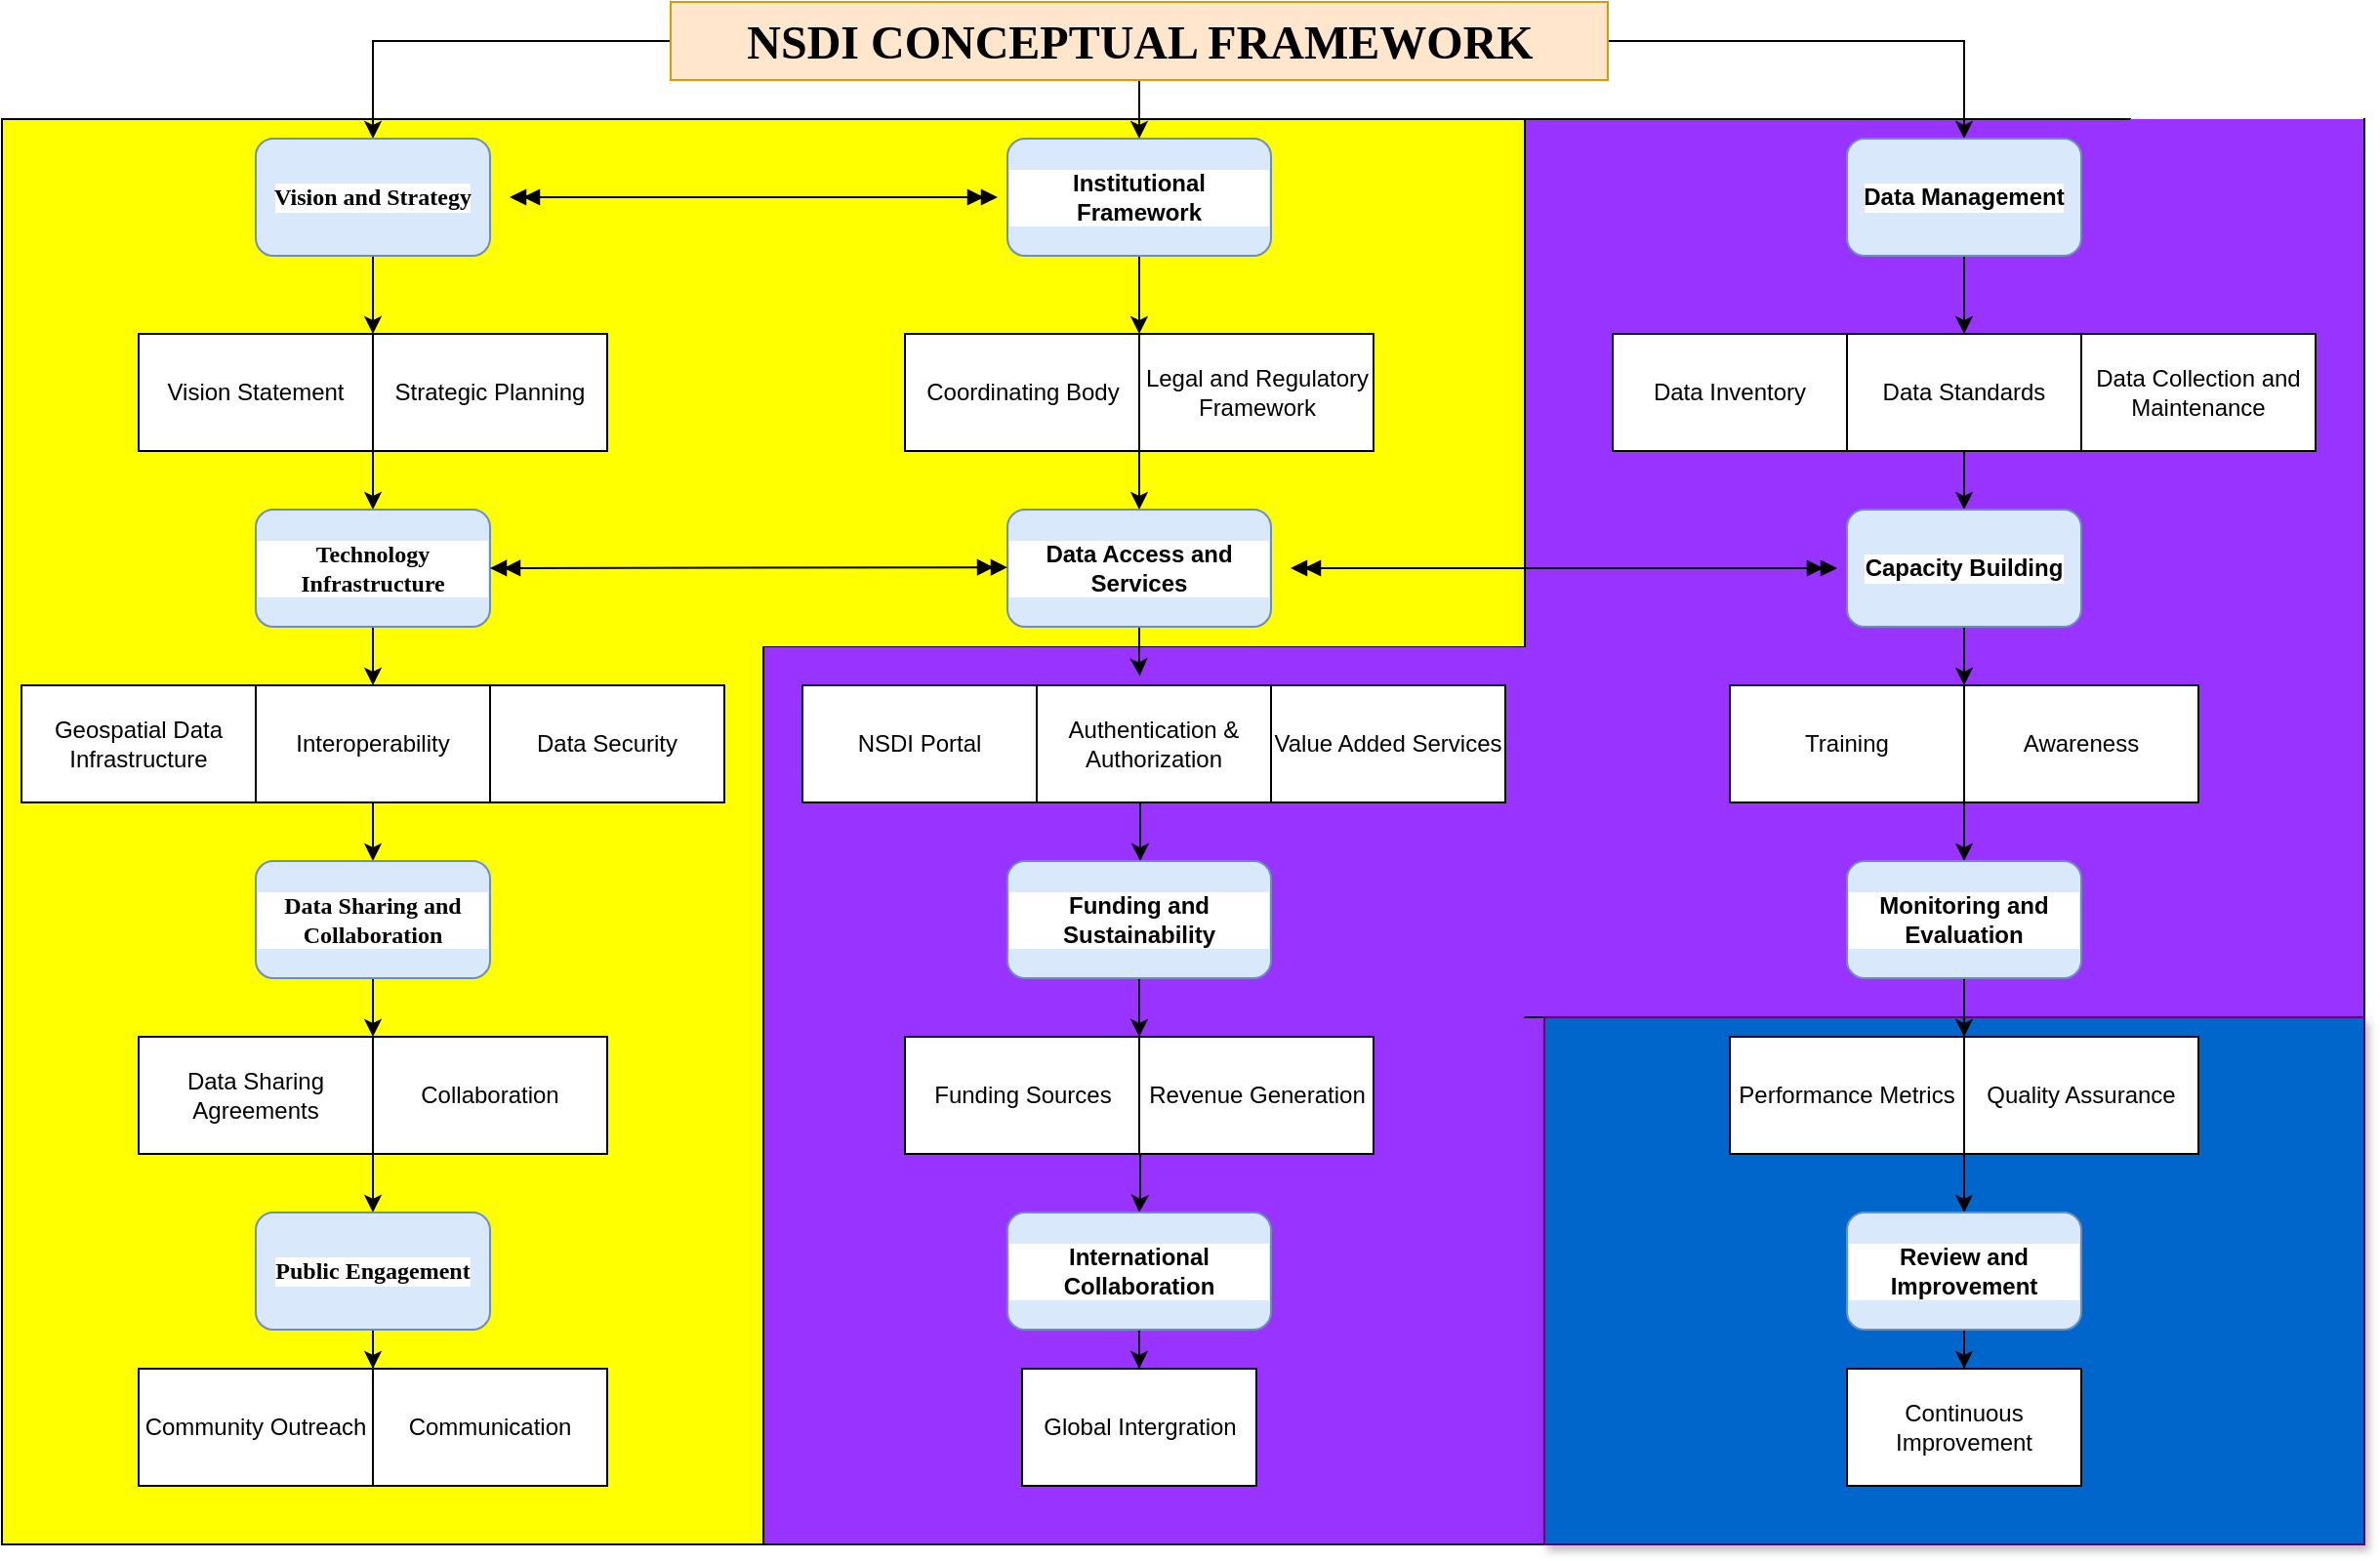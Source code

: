 <mxfile version="24.4.8" type="github">
  <diagram name="Page-1" id="AgIGCqX0SpDL4rUEXYQh">
    <mxGraphModel dx="1434" dy="752" grid="1" gridSize="10" guides="1" tooltips="1" connect="1" arrows="1" fold="1" page="1" pageScale="1" pageWidth="850" pageHeight="1100" background="#ffffff" math="0" shadow="0">
      <root>
        <mxCell id="0" />
        <mxCell id="1" parent="0" />
        <mxCell id="UnSjFTT5_NCKE2m4-x9x-133" value="" style="shape=partialRectangle;whiteSpace=wrap;html=1;top=0;left=0;fillColor=#9933FF;" vertex="1" parent="1">
          <mxGeometry x="660" y="530" width="400" height="270" as="geometry" />
        </mxCell>
        <mxCell id="UnSjFTT5_NCKE2m4-x9x-143" value="" style="shape=partialRectangle;whiteSpace=wrap;html=1;top=0;left=0;fillColor=#9933FF;" vertex="1" parent="1">
          <mxGeometry x="1050" y="70" width="430" height="460" as="geometry" />
        </mxCell>
        <mxCell id="UnSjFTT5_NCKE2m4-x9x-141" value="" style="shape=partialRectangle;whiteSpace=wrap;html=1;bottom=0;right=0;fillColor=#9933FF;" vertex="1" parent="1">
          <mxGeometry x="660" y="340" width="390" height="190" as="geometry" />
        </mxCell>
        <mxCell id="UnSjFTT5_NCKE2m4-x9x-140" value="" style="shape=partialRectangle;whiteSpace=wrap;html=1;bottom=0;right=0;fillColor=#9933FF;" vertex="1" parent="1">
          <mxGeometry x="1050" y="70" width="310" height="270" as="geometry" />
        </mxCell>
        <mxCell id="UnSjFTT5_NCKE2m4-x9x-132" value="" style="shape=partialRectangle;whiteSpace=wrap;html=1;top=0;left=0;fillColor=#9933FF;" vertex="1" parent="1">
          <mxGeometry x="1360" y="70" width="120" height="460" as="geometry" />
        </mxCell>
        <mxCell id="UnSjFTT5_NCKE2m4-x9x-122" value="" style="shape=partialRectangle;whiteSpace=wrap;html=1;bottom=0;right=0;fillColor=#FFFF00;" vertex="1" parent="1">
          <mxGeometry x="270" y="70" width="780" height="90" as="geometry" />
        </mxCell>
        <mxCell id="UnSjFTT5_NCKE2m4-x9x-123" value="" style="shape=partialRectangle;whiteSpace=wrap;html=1;bottom=0;right=0;fillColor=#FFFF00;rotation=-90;" vertex="1" parent="1">
          <mxGeometry x="-20" y="450" width="640" height="60" as="geometry" />
        </mxCell>
        <mxCell id="UnSjFTT5_NCKE2m4-x9x-130" value="" style="shape=partialRectangle;whiteSpace=wrap;html=1;top=0;left=0;fillColor=#FFFF00;" vertex="1" parent="1">
          <mxGeometry x="660" y="70" width="390" height="270" as="geometry" />
        </mxCell>
        <mxCell id="UnSjFTT5_NCKE2m4-x9x-128" value="" style="shape=partialRectangle;whiteSpace=wrap;html=1;top=0;left=0;fillColor=#FFFF00;" vertex="1" parent="1">
          <mxGeometry x="280" y="340" width="380" height="460" as="geometry" />
        </mxCell>
        <mxCell id="UnSjFTT5_NCKE2m4-x9x-126" value="" style="shape=partialRectangle;whiteSpace=wrap;html=1;bottom=0;right=0;fillColor=#FFFF00;rotation=0;direction=south;" vertex="1" parent="1">
          <mxGeometry x="330" y="70" width="720" height="270" as="geometry" />
        </mxCell>
        <mxCell id="UnSjFTT5_NCKE2m4-x9x-94" value="" style="verticalLabelPosition=bottom;verticalAlign=top;html=1;shape=mxgraph.basic.rect;fillColor2=none;strokeWidth=1;size=20;indent=5;strokeColor=#660066;shadow=1;fillColor=#0066CC;" vertex="1" parent="1">
          <mxGeometry x="1060" y="530" width="420" height="270" as="geometry" />
        </mxCell>
        <mxCell id="UnSjFTT5_NCKE2m4-x9x-1" value="" style="edgeStyle=orthogonalEdgeStyle;rounded=0;orthogonalLoop=1;jettySize=auto;html=1;" edge="1" parent="1" source="UnSjFTT5_NCKE2m4-x9x-4" target="UnSjFTT5_NCKE2m4-x9x-8">
          <mxGeometry relative="1" as="geometry" />
        </mxCell>
        <mxCell id="UnSjFTT5_NCKE2m4-x9x-2" style="edgeStyle=orthogonalEdgeStyle;rounded=0;orthogonalLoop=1;jettySize=auto;html=1;entryX=0.5;entryY=0;entryDx=0;entryDy=0;" edge="1" parent="1" source="UnSjFTT5_NCKE2m4-x9x-4" target="UnSjFTT5_NCKE2m4-x9x-6">
          <mxGeometry relative="1" as="geometry">
            <mxPoint x="490" y="70" as="targetPoint" />
          </mxGeometry>
        </mxCell>
        <mxCell id="UnSjFTT5_NCKE2m4-x9x-3" style="edgeStyle=orthogonalEdgeStyle;rounded=0;orthogonalLoop=1;jettySize=auto;html=1;entryX=0.5;entryY=0;entryDx=0;entryDy=0;" edge="1" parent="1" source="UnSjFTT5_NCKE2m4-x9x-4" target="UnSjFTT5_NCKE2m4-x9x-10">
          <mxGeometry relative="1" as="geometry" />
        </mxCell>
        <mxCell id="UnSjFTT5_NCKE2m4-x9x-4" value="&lt;h1 style=&quot;margin-top: 0px;&quot;&gt;&lt;font face=&quot;Georgia&quot;&gt;NSDI CONCEPTUAL FRAMEWORK&lt;/font&gt;&lt;/h1&gt;" style="text;html=1;whiteSpace=wrap;overflow=hidden;rounded=0;fillColor=#ffe6cc;strokeColor=#d79b00;align=center;" vertex="1" parent="1">
          <mxGeometry x="612.5" y="10" width="480" height="40" as="geometry" />
        </mxCell>
        <mxCell id="UnSjFTT5_NCKE2m4-x9x-5" style="edgeStyle=orthogonalEdgeStyle;rounded=0;orthogonalLoop=1;jettySize=auto;html=1;entryX=0;entryY=0;entryDx=0;entryDy=0;" edge="1" parent="1" source="UnSjFTT5_NCKE2m4-x9x-6" target="UnSjFTT5_NCKE2m4-x9x-13">
          <mxGeometry relative="1" as="geometry">
            <mxPoint x="460" y="160" as="targetPoint" />
          </mxGeometry>
        </mxCell>
        <mxCell id="UnSjFTT5_NCKE2m4-x9x-6" value="&lt;font face=&quot;Georgia&quot;&gt;Vision and Strategy&lt;/font&gt;" style="rounded=1;whiteSpace=wrap;html=1;fontStyle=1;labelBackgroundColor=default;fillColor=#dae8fc;strokeColor=#6c8ebf;" vertex="1" parent="1">
          <mxGeometry x="400" y="80" width="120" height="60" as="geometry" />
        </mxCell>
        <mxCell id="UnSjFTT5_NCKE2m4-x9x-7" value="" style="edgeStyle=orthogonalEdgeStyle;rounded=0;orthogonalLoop=1;jettySize=auto;html=1;entryX=0;entryY=0;entryDx=0;entryDy=0;" edge="1" parent="1" source="UnSjFTT5_NCKE2m4-x9x-8" target="UnSjFTT5_NCKE2m4-x9x-16">
          <mxGeometry relative="1" as="geometry" />
        </mxCell>
        <mxCell id="UnSjFTT5_NCKE2m4-x9x-8" value="Institutional Framework" style="rounded=1;whiteSpace=wrap;html=1;fontFamily=Helvetica;fontStyle=1;labelBackgroundColor=default;fillColor=#dae8fc;strokeColor=#6c8ebf;" vertex="1" parent="1">
          <mxGeometry x="785" y="80" width="135" height="60" as="geometry" />
        </mxCell>
        <mxCell id="UnSjFTT5_NCKE2m4-x9x-9" value="" style="edgeStyle=orthogonalEdgeStyle;rounded=0;orthogonalLoop=1;jettySize=auto;html=1;" edge="1" parent="1" source="UnSjFTT5_NCKE2m4-x9x-10" target="UnSjFTT5_NCKE2m4-x9x-18">
          <mxGeometry relative="1" as="geometry" />
        </mxCell>
        <mxCell id="UnSjFTT5_NCKE2m4-x9x-10" value="Data Management" style="rounded=1;whiteSpace=wrap;html=1;fontStyle=1;labelBackgroundColor=default;fillColor=#dae8fc;strokeColor=#6c8ebf;" vertex="1" parent="1">
          <mxGeometry x="1215" y="80" width="120" height="60" as="geometry" />
        </mxCell>
        <mxCell id="UnSjFTT5_NCKE2m4-x9x-11" value="Vision Statement" style="rounded=0;whiteSpace=wrap;html=1;" vertex="1" parent="1">
          <mxGeometry x="340" y="180" width="120" height="60" as="geometry" />
        </mxCell>
        <mxCell id="UnSjFTT5_NCKE2m4-x9x-12" value="" style="edgeStyle=orthogonalEdgeStyle;rounded=0;orthogonalLoop=1;jettySize=auto;html=1;" edge="1" parent="1" source="UnSjFTT5_NCKE2m4-x9x-13" target="UnSjFTT5_NCKE2m4-x9x-22">
          <mxGeometry relative="1" as="geometry">
            <Array as="points">
              <mxPoint x="460" y="250" />
              <mxPoint x="460" y="250" />
            </Array>
          </mxGeometry>
        </mxCell>
        <mxCell id="UnSjFTT5_NCKE2m4-x9x-13" value="Strategic Planning" style="rounded=0;whiteSpace=wrap;html=1;" vertex="1" parent="1">
          <mxGeometry x="460" y="180" width="120" height="60" as="geometry" />
        </mxCell>
        <mxCell id="UnSjFTT5_NCKE2m4-x9x-14" value="Coordinating Body" style="rounded=0;whiteSpace=wrap;html=1;" vertex="1" parent="1">
          <mxGeometry x="732.5" y="180" width="120" height="60" as="geometry" />
        </mxCell>
        <mxCell id="UnSjFTT5_NCKE2m4-x9x-15" value="" style="edgeStyle=orthogonalEdgeStyle;rounded=0;orthogonalLoop=1;jettySize=auto;html=1;exitX=0;exitY=1;exitDx=0;exitDy=0;" edge="1" parent="1" source="UnSjFTT5_NCKE2m4-x9x-16" target="UnSjFTT5_NCKE2m4-x9x-24">
          <mxGeometry relative="1" as="geometry" />
        </mxCell>
        <mxCell id="UnSjFTT5_NCKE2m4-x9x-16" value="Legal and Regulatory Framework" style="rounded=0;whiteSpace=wrap;html=1;" vertex="1" parent="1">
          <mxGeometry x="852.5" y="180" width="120" height="60" as="geometry" />
        </mxCell>
        <mxCell id="UnSjFTT5_NCKE2m4-x9x-17" value="" style="edgeStyle=orthogonalEdgeStyle;rounded=0;orthogonalLoop=1;jettySize=auto;html=1;" edge="1" parent="1" source="UnSjFTT5_NCKE2m4-x9x-18" target="UnSjFTT5_NCKE2m4-x9x-26">
          <mxGeometry relative="1" as="geometry" />
        </mxCell>
        <mxCell id="UnSjFTT5_NCKE2m4-x9x-18" value="Data Standards" style="rounded=0;whiteSpace=wrap;html=1;" vertex="1" parent="1">
          <mxGeometry x="1215" y="180" width="120" height="60" as="geometry" />
        </mxCell>
        <mxCell id="UnSjFTT5_NCKE2m4-x9x-19" value="Data Inventory" style="rounded=0;whiteSpace=wrap;html=1;" vertex="1" parent="1">
          <mxGeometry x="1095" y="180" width="120" height="60" as="geometry" />
        </mxCell>
        <mxCell id="UnSjFTT5_NCKE2m4-x9x-20" value="Data Collection and Maintenance" style="rounded=0;whiteSpace=wrap;html=1;" vertex="1" parent="1">
          <mxGeometry x="1335" y="180" width="120" height="60" as="geometry" />
        </mxCell>
        <mxCell id="UnSjFTT5_NCKE2m4-x9x-21" value="" style="edgeStyle=orthogonalEdgeStyle;rounded=0;orthogonalLoop=1;jettySize=auto;html=1;entryX=0.5;entryY=0;entryDx=0;entryDy=0;" edge="1" parent="1" source="UnSjFTT5_NCKE2m4-x9x-22" target="UnSjFTT5_NCKE2m4-x9x-29">
          <mxGeometry relative="1" as="geometry" />
        </mxCell>
        <mxCell id="UnSjFTT5_NCKE2m4-x9x-22" value="&lt;font face=&quot;Georgia&quot;&gt;Technology Infrastructure&lt;/font&gt;" style="rounded=1;whiteSpace=wrap;html=1;fontStyle=1;labelBackgroundColor=default;fillColor=#dae8fc;strokeColor=#6c8ebf;" vertex="1" parent="1">
          <mxGeometry x="400" y="270" width="120" height="60" as="geometry" />
        </mxCell>
        <mxCell id="UnSjFTT5_NCKE2m4-x9x-23" value="" style="edgeStyle=orthogonalEdgeStyle;rounded=0;orthogonalLoop=1;jettySize=auto;html=1;entryX=0.44;entryY=-0.08;entryDx=0;entryDy=0;entryPerimeter=0;" edge="1" parent="1" source="UnSjFTT5_NCKE2m4-x9x-24" target="UnSjFTT5_NCKE2m4-x9x-33">
          <mxGeometry relative="1" as="geometry">
            <Array as="points">
              <mxPoint x="853" y="350" />
              <mxPoint x="853" y="350" />
            </Array>
          </mxGeometry>
        </mxCell>
        <mxCell id="UnSjFTT5_NCKE2m4-x9x-24" value="Data Access and Services" style="rounded=1;whiteSpace=wrap;html=1;fontFamily=Helvetica;fontStyle=1;labelBackgroundColor=default;fillColor=#dae8fc;strokeColor=#6c8ebf;" vertex="1" parent="1">
          <mxGeometry x="785" y="270" width="135" height="60" as="geometry" />
        </mxCell>
        <mxCell id="UnSjFTT5_NCKE2m4-x9x-25" value="" style="edgeStyle=orthogonalEdgeStyle;rounded=0;orthogonalLoop=1;jettySize=auto;html=1;" edge="1" parent="1" source="UnSjFTT5_NCKE2m4-x9x-26" target="UnSjFTT5_NCKE2m4-x9x-37">
          <mxGeometry relative="1" as="geometry">
            <Array as="points">
              <mxPoint x="1275" y="360" />
              <mxPoint x="1275" y="360" />
            </Array>
          </mxGeometry>
        </mxCell>
        <mxCell id="UnSjFTT5_NCKE2m4-x9x-26" value="Capacity Building" style="rounded=1;whiteSpace=wrap;html=1;fontStyle=1;labelBackgroundColor=default;fillColor=#dae8fc;strokeColor=#6c8ebf;" vertex="1" parent="1">
          <mxGeometry x="1215" y="270" width="120" height="60" as="geometry" />
        </mxCell>
        <mxCell id="UnSjFTT5_NCKE2m4-x9x-27" value="Geospatial Data Infrastructure" style="rounded=0;whiteSpace=wrap;html=1;" vertex="1" parent="1">
          <mxGeometry x="280" y="360" width="120" height="60" as="geometry" />
        </mxCell>
        <mxCell id="UnSjFTT5_NCKE2m4-x9x-28" value="" style="edgeStyle=orthogonalEdgeStyle;rounded=0;orthogonalLoop=1;jettySize=auto;html=1;" edge="1" parent="1" source="UnSjFTT5_NCKE2m4-x9x-29" target="UnSjFTT5_NCKE2m4-x9x-39">
          <mxGeometry relative="1" as="geometry" />
        </mxCell>
        <mxCell id="UnSjFTT5_NCKE2m4-x9x-29" value="Interoperability" style="rounded=0;whiteSpace=wrap;html=1;" vertex="1" parent="1">
          <mxGeometry x="400" y="360" width="120" height="60" as="geometry" />
        </mxCell>
        <mxCell id="UnSjFTT5_NCKE2m4-x9x-30" value="Data Security" style="rounded=0;whiteSpace=wrap;html=1;" vertex="1" parent="1">
          <mxGeometry x="520" y="360" width="120" height="60" as="geometry" />
        </mxCell>
        <mxCell id="UnSjFTT5_NCKE2m4-x9x-31" value="Value Added Services" style="rounded=0;whiteSpace=wrap;html=1;" vertex="1" parent="1">
          <mxGeometry x="920" y="360" width="120" height="60" as="geometry" />
        </mxCell>
        <mxCell id="UnSjFTT5_NCKE2m4-x9x-32" value="" style="edgeStyle=orthogonalEdgeStyle;rounded=0;orthogonalLoop=1;jettySize=auto;html=1;" edge="1" parent="1" source="UnSjFTT5_NCKE2m4-x9x-33" target="UnSjFTT5_NCKE2m4-x9x-41">
          <mxGeometry relative="1" as="geometry">
            <Array as="points">
              <mxPoint x="853" y="440" />
              <mxPoint x="853" y="440" />
            </Array>
          </mxGeometry>
        </mxCell>
        <mxCell id="UnSjFTT5_NCKE2m4-x9x-33" value="Authentication &amp;amp; Authorization" style="rounded=0;whiteSpace=wrap;html=1;" vertex="1" parent="1">
          <mxGeometry x="800" y="360" width="120" height="60" as="geometry" />
        </mxCell>
        <mxCell id="UnSjFTT5_NCKE2m4-x9x-34" value="NSDI Portal" style="rounded=0;whiteSpace=wrap;html=1;" vertex="1" parent="1">
          <mxGeometry x="680" y="360" width="120" height="60" as="geometry" />
        </mxCell>
        <mxCell id="UnSjFTT5_NCKE2m4-x9x-35" value="" style="edgeStyle=orthogonalEdgeStyle;rounded=0;orthogonalLoop=1;jettySize=auto;html=1;" edge="1" parent="1" source="UnSjFTT5_NCKE2m4-x9x-36" target="UnSjFTT5_NCKE2m4-x9x-43">
          <mxGeometry relative="1" as="geometry">
            <Array as="points">
              <mxPoint x="1275" y="430" />
              <mxPoint x="1275" y="430" />
            </Array>
          </mxGeometry>
        </mxCell>
        <mxCell id="UnSjFTT5_NCKE2m4-x9x-36" value="Awareness" style="rounded=0;whiteSpace=wrap;html=1;" vertex="1" parent="1">
          <mxGeometry x="1275" y="360" width="120" height="60" as="geometry" />
        </mxCell>
        <mxCell id="UnSjFTT5_NCKE2m4-x9x-37" value="Training" style="rounded=0;whiteSpace=wrap;html=1;" vertex="1" parent="1">
          <mxGeometry x="1155" y="360" width="120" height="60" as="geometry" />
        </mxCell>
        <mxCell id="UnSjFTT5_NCKE2m4-x9x-38" value="" style="edgeStyle=orthogonalEdgeStyle;rounded=0;orthogonalLoop=1;jettySize=auto;html=1;entryX=0;entryY=0;entryDx=0;entryDy=0;" edge="1" parent="1" source="UnSjFTT5_NCKE2m4-x9x-39" target="UnSjFTT5_NCKE2m4-x9x-46">
          <mxGeometry relative="1" as="geometry" />
        </mxCell>
        <mxCell id="UnSjFTT5_NCKE2m4-x9x-39" value="&lt;font face=&quot;Georgia&quot;&gt;Data Sharing and Collaboration&lt;/font&gt;" style="rounded=1;whiteSpace=wrap;html=1;fontStyle=1;labelBackgroundColor=default;fillColor=#dae8fc;strokeColor=#6c8ebf;" vertex="1" parent="1">
          <mxGeometry x="400" y="450" width="120" height="60" as="geometry" />
        </mxCell>
        <mxCell id="UnSjFTT5_NCKE2m4-x9x-40" value="" style="edgeStyle=orthogonalEdgeStyle;rounded=0;orthogonalLoop=1;jettySize=auto;html=1;entryX=0;entryY=0;entryDx=0;entryDy=0;" edge="1" parent="1" source="UnSjFTT5_NCKE2m4-x9x-41" target="UnSjFTT5_NCKE2m4-x9x-52">
          <mxGeometry relative="1" as="geometry" />
        </mxCell>
        <mxCell id="UnSjFTT5_NCKE2m4-x9x-41" value="Funding and Sustainability" style="rounded=1;whiteSpace=wrap;html=1;fontFamily=Helvetica;fontStyle=1;labelBackgroundColor=default;fillColor=#dae8fc;strokeColor=#6c8ebf;" vertex="1" parent="1">
          <mxGeometry x="785" y="450" width="135" height="60" as="geometry" />
        </mxCell>
        <mxCell id="UnSjFTT5_NCKE2m4-x9x-42" value="" style="edgeStyle=orthogonalEdgeStyle;rounded=0;orthogonalLoop=1;jettySize=auto;html=1;" edge="1" parent="1" source="UnSjFTT5_NCKE2m4-x9x-43" target="UnSjFTT5_NCKE2m4-x9x-49">
          <mxGeometry relative="1" as="geometry">
            <Array as="points">
              <mxPoint x="1275" y="530" />
              <mxPoint x="1275" y="530" />
            </Array>
          </mxGeometry>
        </mxCell>
        <mxCell id="UnSjFTT5_NCKE2m4-x9x-43" value="Monitoring and Evaluation" style="rounded=1;whiteSpace=wrap;html=1;fontStyle=1;labelBackgroundColor=default;fillColor=#dae8fc;strokeColor=#6c8ebf;" vertex="1" parent="1">
          <mxGeometry x="1215" y="450" width="120" height="60" as="geometry" />
        </mxCell>
        <mxCell id="UnSjFTT5_NCKE2m4-x9x-44" value="Data Sharing Agreements" style="rounded=0;whiteSpace=wrap;html=1;" vertex="1" parent="1">
          <mxGeometry x="340" y="540" width="120" height="60" as="geometry" />
        </mxCell>
        <mxCell id="UnSjFTT5_NCKE2m4-x9x-45" value="" style="edgeStyle=orthogonalEdgeStyle;rounded=0;orthogonalLoop=1;jettySize=auto;html=1;entryX=0.5;entryY=0;entryDx=0;entryDy=0;exitX=0;exitY=1;exitDx=0;exitDy=0;" edge="1" parent="1" source="UnSjFTT5_NCKE2m4-x9x-46" target="UnSjFTT5_NCKE2m4-x9x-54">
          <mxGeometry relative="1" as="geometry" />
        </mxCell>
        <mxCell id="UnSjFTT5_NCKE2m4-x9x-46" value="Collaboration" style="rounded=0;whiteSpace=wrap;html=1;" vertex="1" parent="1">
          <mxGeometry x="460" y="540" width="120" height="60" as="geometry" />
        </mxCell>
        <mxCell id="UnSjFTT5_NCKE2m4-x9x-47" value="Performance Metrics" style="rounded=0;whiteSpace=wrap;html=1;" vertex="1" parent="1">
          <mxGeometry x="1155" y="540" width="120" height="60" as="geometry" />
        </mxCell>
        <mxCell id="UnSjFTT5_NCKE2m4-x9x-48" value="" style="edgeStyle=orthogonalEdgeStyle;rounded=0;orthogonalLoop=1;jettySize=auto;html=1;" edge="1" parent="1" source="UnSjFTT5_NCKE2m4-x9x-49" target="UnSjFTT5_NCKE2m4-x9x-58">
          <mxGeometry relative="1" as="geometry">
            <Array as="points">
              <mxPoint x="1275" y="610" />
              <mxPoint x="1275" y="610" />
            </Array>
          </mxGeometry>
        </mxCell>
        <mxCell id="UnSjFTT5_NCKE2m4-x9x-49" value="Quality Assurance" style="rounded=0;whiteSpace=wrap;html=1;" vertex="1" parent="1">
          <mxGeometry x="1275" y="540" width="120" height="60" as="geometry" />
        </mxCell>
        <mxCell id="UnSjFTT5_NCKE2m4-x9x-50" value="Funding Sources" style="rounded=0;whiteSpace=wrap;html=1;" vertex="1" parent="1">
          <mxGeometry x="732.5" y="540" width="120" height="60" as="geometry" />
        </mxCell>
        <mxCell id="UnSjFTT5_NCKE2m4-x9x-51" value="" style="edgeStyle=orthogonalEdgeStyle;rounded=0;orthogonalLoop=1;jettySize=auto;html=1;entryX=0.5;entryY=0;entryDx=0;entryDy=0;" edge="1" parent="1" source="UnSjFTT5_NCKE2m4-x9x-52" target="UnSjFTT5_NCKE2m4-x9x-56">
          <mxGeometry relative="1" as="geometry">
            <Array as="points">
              <mxPoint x="853" y="620" />
              <mxPoint x="852" y="620" />
            </Array>
          </mxGeometry>
        </mxCell>
        <mxCell id="UnSjFTT5_NCKE2m4-x9x-52" value="Revenue Generation" style="rounded=0;whiteSpace=wrap;html=1;" vertex="1" parent="1">
          <mxGeometry x="852.5" y="540" width="120" height="60" as="geometry" />
        </mxCell>
        <mxCell id="UnSjFTT5_NCKE2m4-x9x-53" value="" style="edgeStyle=orthogonalEdgeStyle;rounded=0;orthogonalLoop=1;jettySize=auto;html=1;entryX=0;entryY=0;entryDx=0;entryDy=0;" edge="1" parent="1" source="UnSjFTT5_NCKE2m4-x9x-54" target="UnSjFTT5_NCKE2m4-x9x-60">
          <mxGeometry relative="1" as="geometry" />
        </mxCell>
        <mxCell id="UnSjFTT5_NCKE2m4-x9x-54" value="&lt;font face=&quot;Georgia&quot;&gt;Public Engagement&lt;/font&gt;" style="rounded=1;whiteSpace=wrap;html=1;fontStyle=1;labelBackgroundColor=default;fillColor=#dae8fc;strokeColor=#6c8ebf;" vertex="1" parent="1">
          <mxGeometry x="400" y="630" width="120" height="60" as="geometry" />
        </mxCell>
        <mxCell id="UnSjFTT5_NCKE2m4-x9x-55" value="" style="edgeStyle=orthogonalEdgeStyle;rounded=0;orthogonalLoop=1;jettySize=auto;html=1;" edge="1" parent="1" source="UnSjFTT5_NCKE2m4-x9x-56" target="UnSjFTT5_NCKE2m4-x9x-61">
          <mxGeometry relative="1" as="geometry" />
        </mxCell>
        <mxCell id="UnSjFTT5_NCKE2m4-x9x-56" value="International Collaboration" style="rounded=1;whiteSpace=wrap;html=1;fontFamily=Helvetica;fontStyle=1;labelBackgroundColor=default;fillColor=#dae8fc;strokeColor=#6c8ebf;" vertex="1" parent="1">
          <mxGeometry x="785" y="630" width="135" height="60" as="geometry" />
        </mxCell>
        <mxCell id="UnSjFTT5_NCKE2m4-x9x-57" value="" style="edgeStyle=orthogonalEdgeStyle;rounded=0;orthogonalLoop=1;jettySize=auto;html=1;" edge="1" parent="1" source="UnSjFTT5_NCKE2m4-x9x-58" target="UnSjFTT5_NCKE2m4-x9x-62">
          <mxGeometry relative="1" as="geometry" />
        </mxCell>
        <mxCell id="UnSjFTT5_NCKE2m4-x9x-58" value="Review and Improvement" style="rounded=1;whiteSpace=wrap;html=1;fontStyle=1;labelBackgroundColor=default;fillColor=#dae8fc;strokeColor=#6c8ebf;" vertex="1" parent="1">
          <mxGeometry x="1215" y="630" width="120" height="60" as="geometry" />
        </mxCell>
        <mxCell id="UnSjFTT5_NCKE2m4-x9x-59" value="Community Outreach" style="rounded=0;whiteSpace=wrap;html=1;" vertex="1" parent="1">
          <mxGeometry x="340" y="710" width="120" height="60" as="geometry" />
        </mxCell>
        <mxCell id="UnSjFTT5_NCKE2m4-x9x-60" value="Communication" style="rounded=0;whiteSpace=wrap;html=1;" vertex="1" parent="1">
          <mxGeometry x="460" y="710" width="120" height="60" as="geometry" />
        </mxCell>
        <mxCell id="UnSjFTT5_NCKE2m4-x9x-61" value="Global Intergration" style="rounded=0;whiteSpace=wrap;html=1;" vertex="1" parent="1">
          <mxGeometry x="792.5" y="710" width="120" height="60" as="geometry" />
        </mxCell>
        <mxCell id="UnSjFTT5_NCKE2m4-x9x-62" value="Continuous Improvement" style="rounded=0;whiteSpace=wrap;html=1;" vertex="1" parent="1">
          <mxGeometry x="1215" y="710" width="120" height="60" as="geometry" />
        </mxCell>
        <mxCell id="UnSjFTT5_NCKE2m4-x9x-63" value="" style="endArrow=doubleBlock;startArrow=doubleBlock;html=1;rounded=0;endFill=1;startFill=1;" edge="1" parent="1">
          <mxGeometry width="50" height="50" relative="1" as="geometry">
            <mxPoint x="530" y="110" as="sourcePoint" />
            <mxPoint x="780" y="110" as="targetPoint" />
          </mxGeometry>
        </mxCell>
        <mxCell id="UnSjFTT5_NCKE2m4-x9x-64" value="" style="endArrow=doubleBlock;startArrow=doubleBlock;html=1;rounded=0;endFill=1;startFill=1;exitX=1;exitY=0.5;exitDx=0;exitDy=0;" edge="1" parent="1" source="UnSjFTT5_NCKE2m4-x9x-22">
          <mxGeometry width="50" height="50" relative="1" as="geometry">
            <mxPoint x="535" y="299.57" as="sourcePoint" />
            <mxPoint x="785" y="299.57" as="targetPoint" />
          </mxGeometry>
        </mxCell>
        <mxCell id="UnSjFTT5_NCKE2m4-x9x-65" value="" style="endArrow=doubleBlock;startArrow=doubleBlock;html=1;rounded=0;endFill=1;startFill=1;exitX=1;exitY=0.5;exitDx=0;exitDy=0;" edge="1" parent="1">
          <mxGeometry width="50" height="50" relative="1" as="geometry">
            <mxPoint x="930" y="300" as="sourcePoint" />
            <mxPoint x="1210" y="300" as="targetPoint" />
          </mxGeometry>
        </mxCell>
        <mxCell id="UnSjFTT5_NCKE2m4-x9x-85" value="" style="endArrow=none;html=1;rounded=0;shadow=1;fixDash=0;backgroundOutline=0;strokeColor=none;fillColor=#dae8fc;sketch=1;curveFitting=1;jiggle=2;" edge="1" parent="1">
          <mxGeometry width="50" height="50" relative="1" as="geometry">
            <mxPoint x="1040" y="520" as="sourcePoint" />
            <mxPoint x="1040" y="520" as="targetPoint" />
            <Array as="points">
              <mxPoint x="1040" y="790" />
              <mxPoint x="670" y="790" />
              <mxPoint x="670" y="270" />
              <mxPoint x="1000" y="270" />
              <mxPoint x="1000" y="70" />
              <mxPoint x="1480" y="70" />
              <mxPoint x="1480" y="520" />
            </Array>
          </mxGeometry>
        </mxCell>
      </root>
    </mxGraphModel>
  </diagram>
</mxfile>
